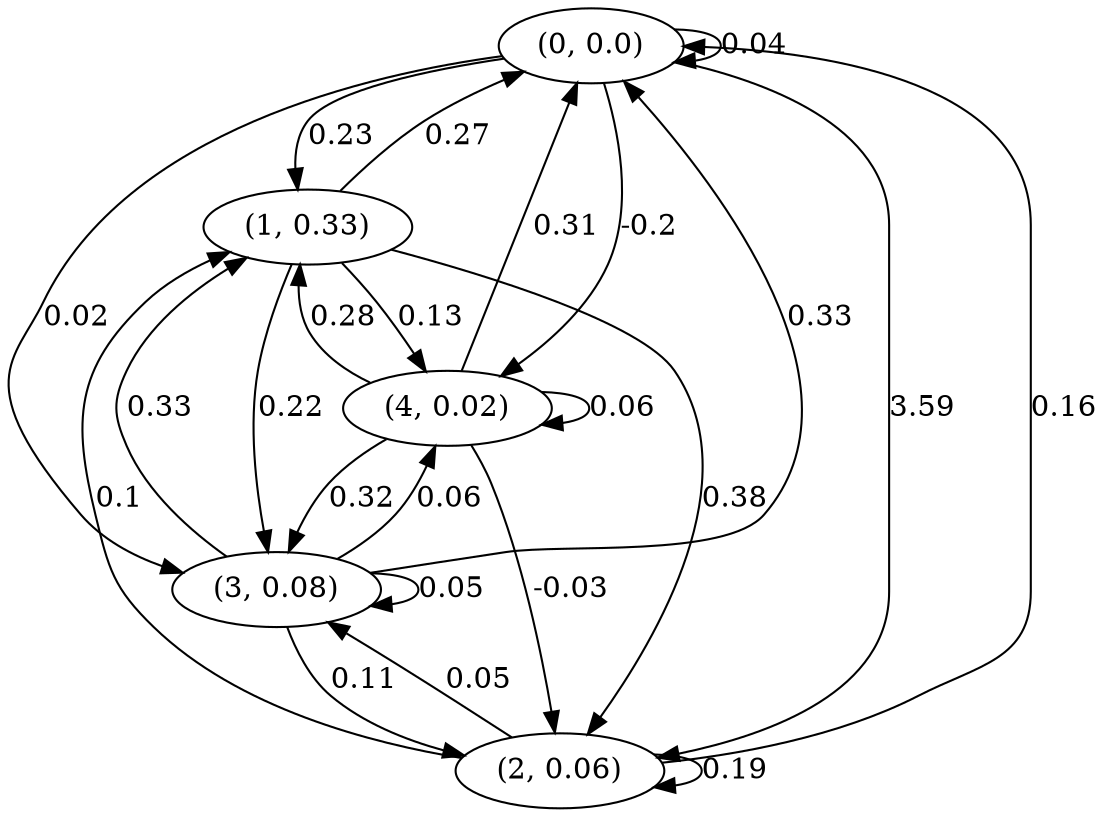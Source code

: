 digraph {
    0 [ label = "(0, 0.0)" ]
    1 [ label = "(1, 0.33)" ]
    2 [ label = "(2, 0.06)" ]
    3 [ label = "(3, 0.08)" ]
    4 [ label = "(4, 0.02)" ]
    0 -> 0 [ label = "0.04" ]
    2 -> 2 [ label = "0.19" ]
    3 -> 3 [ label = "0.05" ]
    4 -> 4 [ label = "0.06" ]
    1 -> 0 [ label = "0.27" ]
    2 -> 0 [ label = "0.16" ]
    3 -> 0 [ label = "0.33" ]
    4 -> 0 [ label = "0.31" ]
    0 -> 1 [ label = "0.23" ]
    2 -> 1 [ label = "0.1" ]
    3 -> 1 [ label = "0.33" ]
    4 -> 1 [ label = "0.28" ]
    0 -> 2 [ label = "3.59" ]
    1 -> 2 [ label = "0.38" ]
    3 -> 2 [ label = "0.11" ]
    4 -> 2 [ label = "-0.03" ]
    0 -> 3 [ label = "0.02" ]
    1 -> 3 [ label = "0.22" ]
    2 -> 3 [ label = "0.05" ]
    4 -> 3 [ label = "0.32" ]
    0 -> 4 [ label = "-0.2" ]
    1 -> 4 [ label = "0.13" ]
    3 -> 4 [ label = "0.06" ]
}

